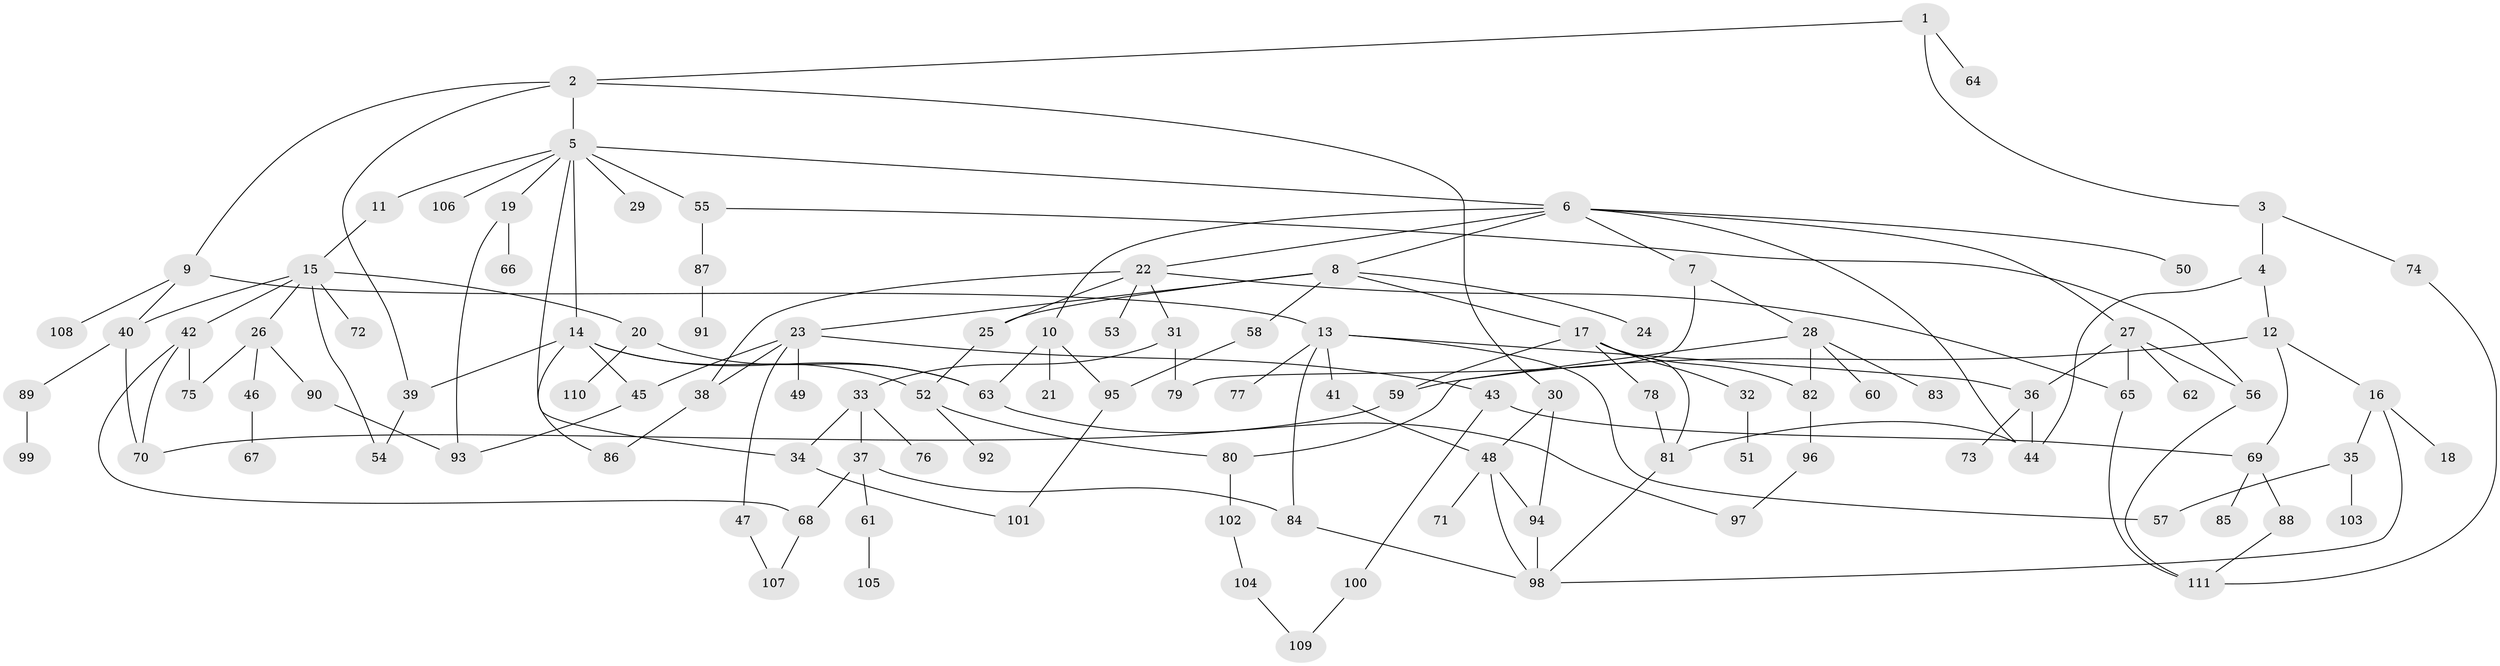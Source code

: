 // coarse degree distribution, {6: 0.2, 7: 0.05714285714285714, 5: 0.17142857142857143, 2: 0.08571428571428572, 4: 0.17142857142857143, 3: 0.2, 1: 0.08571428571428572, 8: 0.02857142857142857}
// Generated by graph-tools (version 1.1) at 2025/36/03/04/25 23:36:12]
// undirected, 111 vertices, 154 edges
graph export_dot {
  node [color=gray90,style=filled];
  1;
  2;
  3;
  4;
  5;
  6;
  7;
  8;
  9;
  10;
  11;
  12;
  13;
  14;
  15;
  16;
  17;
  18;
  19;
  20;
  21;
  22;
  23;
  24;
  25;
  26;
  27;
  28;
  29;
  30;
  31;
  32;
  33;
  34;
  35;
  36;
  37;
  38;
  39;
  40;
  41;
  42;
  43;
  44;
  45;
  46;
  47;
  48;
  49;
  50;
  51;
  52;
  53;
  54;
  55;
  56;
  57;
  58;
  59;
  60;
  61;
  62;
  63;
  64;
  65;
  66;
  67;
  68;
  69;
  70;
  71;
  72;
  73;
  74;
  75;
  76;
  77;
  78;
  79;
  80;
  81;
  82;
  83;
  84;
  85;
  86;
  87;
  88;
  89;
  90;
  91;
  92;
  93;
  94;
  95;
  96;
  97;
  98;
  99;
  100;
  101;
  102;
  103;
  104;
  105;
  106;
  107;
  108;
  109;
  110;
  111;
  1 -- 2;
  1 -- 3;
  1 -- 64;
  2 -- 5;
  2 -- 9;
  2 -- 30;
  2 -- 39;
  3 -- 4;
  3 -- 74;
  4 -- 12;
  4 -- 44;
  5 -- 6;
  5 -- 11;
  5 -- 14;
  5 -- 19;
  5 -- 29;
  5 -- 55;
  5 -- 106;
  5 -- 34;
  6 -- 7;
  6 -- 8;
  6 -- 10;
  6 -- 22;
  6 -- 27;
  6 -- 50;
  6 -- 81;
  7 -- 28;
  7 -- 79;
  8 -- 17;
  8 -- 23;
  8 -- 24;
  8 -- 58;
  8 -- 25;
  9 -- 13;
  9 -- 40;
  9 -- 108;
  10 -- 21;
  10 -- 63;
  10 -- 95;
  11 -- 15;
  12 -- 16;
  12 -- 59;
  12 -- 69;
  13 -- 41;
  13 -- 57;
  13 -- 77;
  13 -- 84;
  13 -- 36;
  14 -- 39;
  14 -- 45;
  14 -- 86;
  14 -- 52;
  14 -- 63;
  15 -- 20;
  15 -- 26;
  15 -- 42;
  15 -- 72;
  15 -- 54;
  15 -- 40;
  16 -- 18;
  16 -- 35;
  16 -- 98;
  17 -- 32;
  17 -- 78;
  17 -- 81;
  17 -- 82;
  17 -- 59;
  19 -- 66;
  19 -- 93;
  20 -- 110;
  20 -- 63;
  22 -- 25;
  22 -- 31;
  22 -- 53;
  22 -- 65;
  22 -- 38;
  23 -- 38;
  23 -- 43;
  23 -- 47;
  23 -- 49;
  23 -- 45;
  25 -- 52;
  26 -- 46;
  26 -- 75;
  26 -- 90;
  27 -- 36;
  27 -- 56;
  27 -- 62;
  27 -- 65;
  28 -- 60;
  28 -- 83;
  28 -- 80;
  28 -- 82;
  30 -- 48;
  30 -- 94;
  31 -- 33;
  31 -- 79;
  32 -- 51;
  33 -- 34;
  33 -- 37;
  33 -- 76;
  34 -- 101;
  35 -- 103;
  35 -- 57;
  36 -- 44;
  36 -- 73;
  37 -- 61;
  37 -- 84;
  37 -- 68;
  38 -- 86;
  39 -- 54;
  40 -- 89;
  40 -- 70;
  41 -- 48;
  42 -- 68;
  42 -- 75;
  42 -- 70;
  43 -- 100;
  43 -- 69;
  45 -- 93;
  46 -- 67;
  47 -- 107;
  48 -- 71;
  48 -- 94;
  48 -- 98;
  52 -- 80;
  52 -- 92;
  55 -- 87;
  55 -- 56;
  56 -- 111;
  58 -- 95;
  59 -- 70;
  61 -- 105;
  63 -- 97;
  65 -- 111;
  68 -- 107;
  69 -- 85;
  69 -- 88;
  74 -- 111;
  78 -- 81;
  80 -- 102;
  81 -- 98;
  82 -- 96;
  84 -- 98;
  87 -- 91;
  88 -- 111;
  89 -- 99;
  90 -- 93;
  94 -- 98;
  95 -- 101;
  96 -- 97;
  100 -- 109;
  102 -- 104;
  104 -- 109;
}
